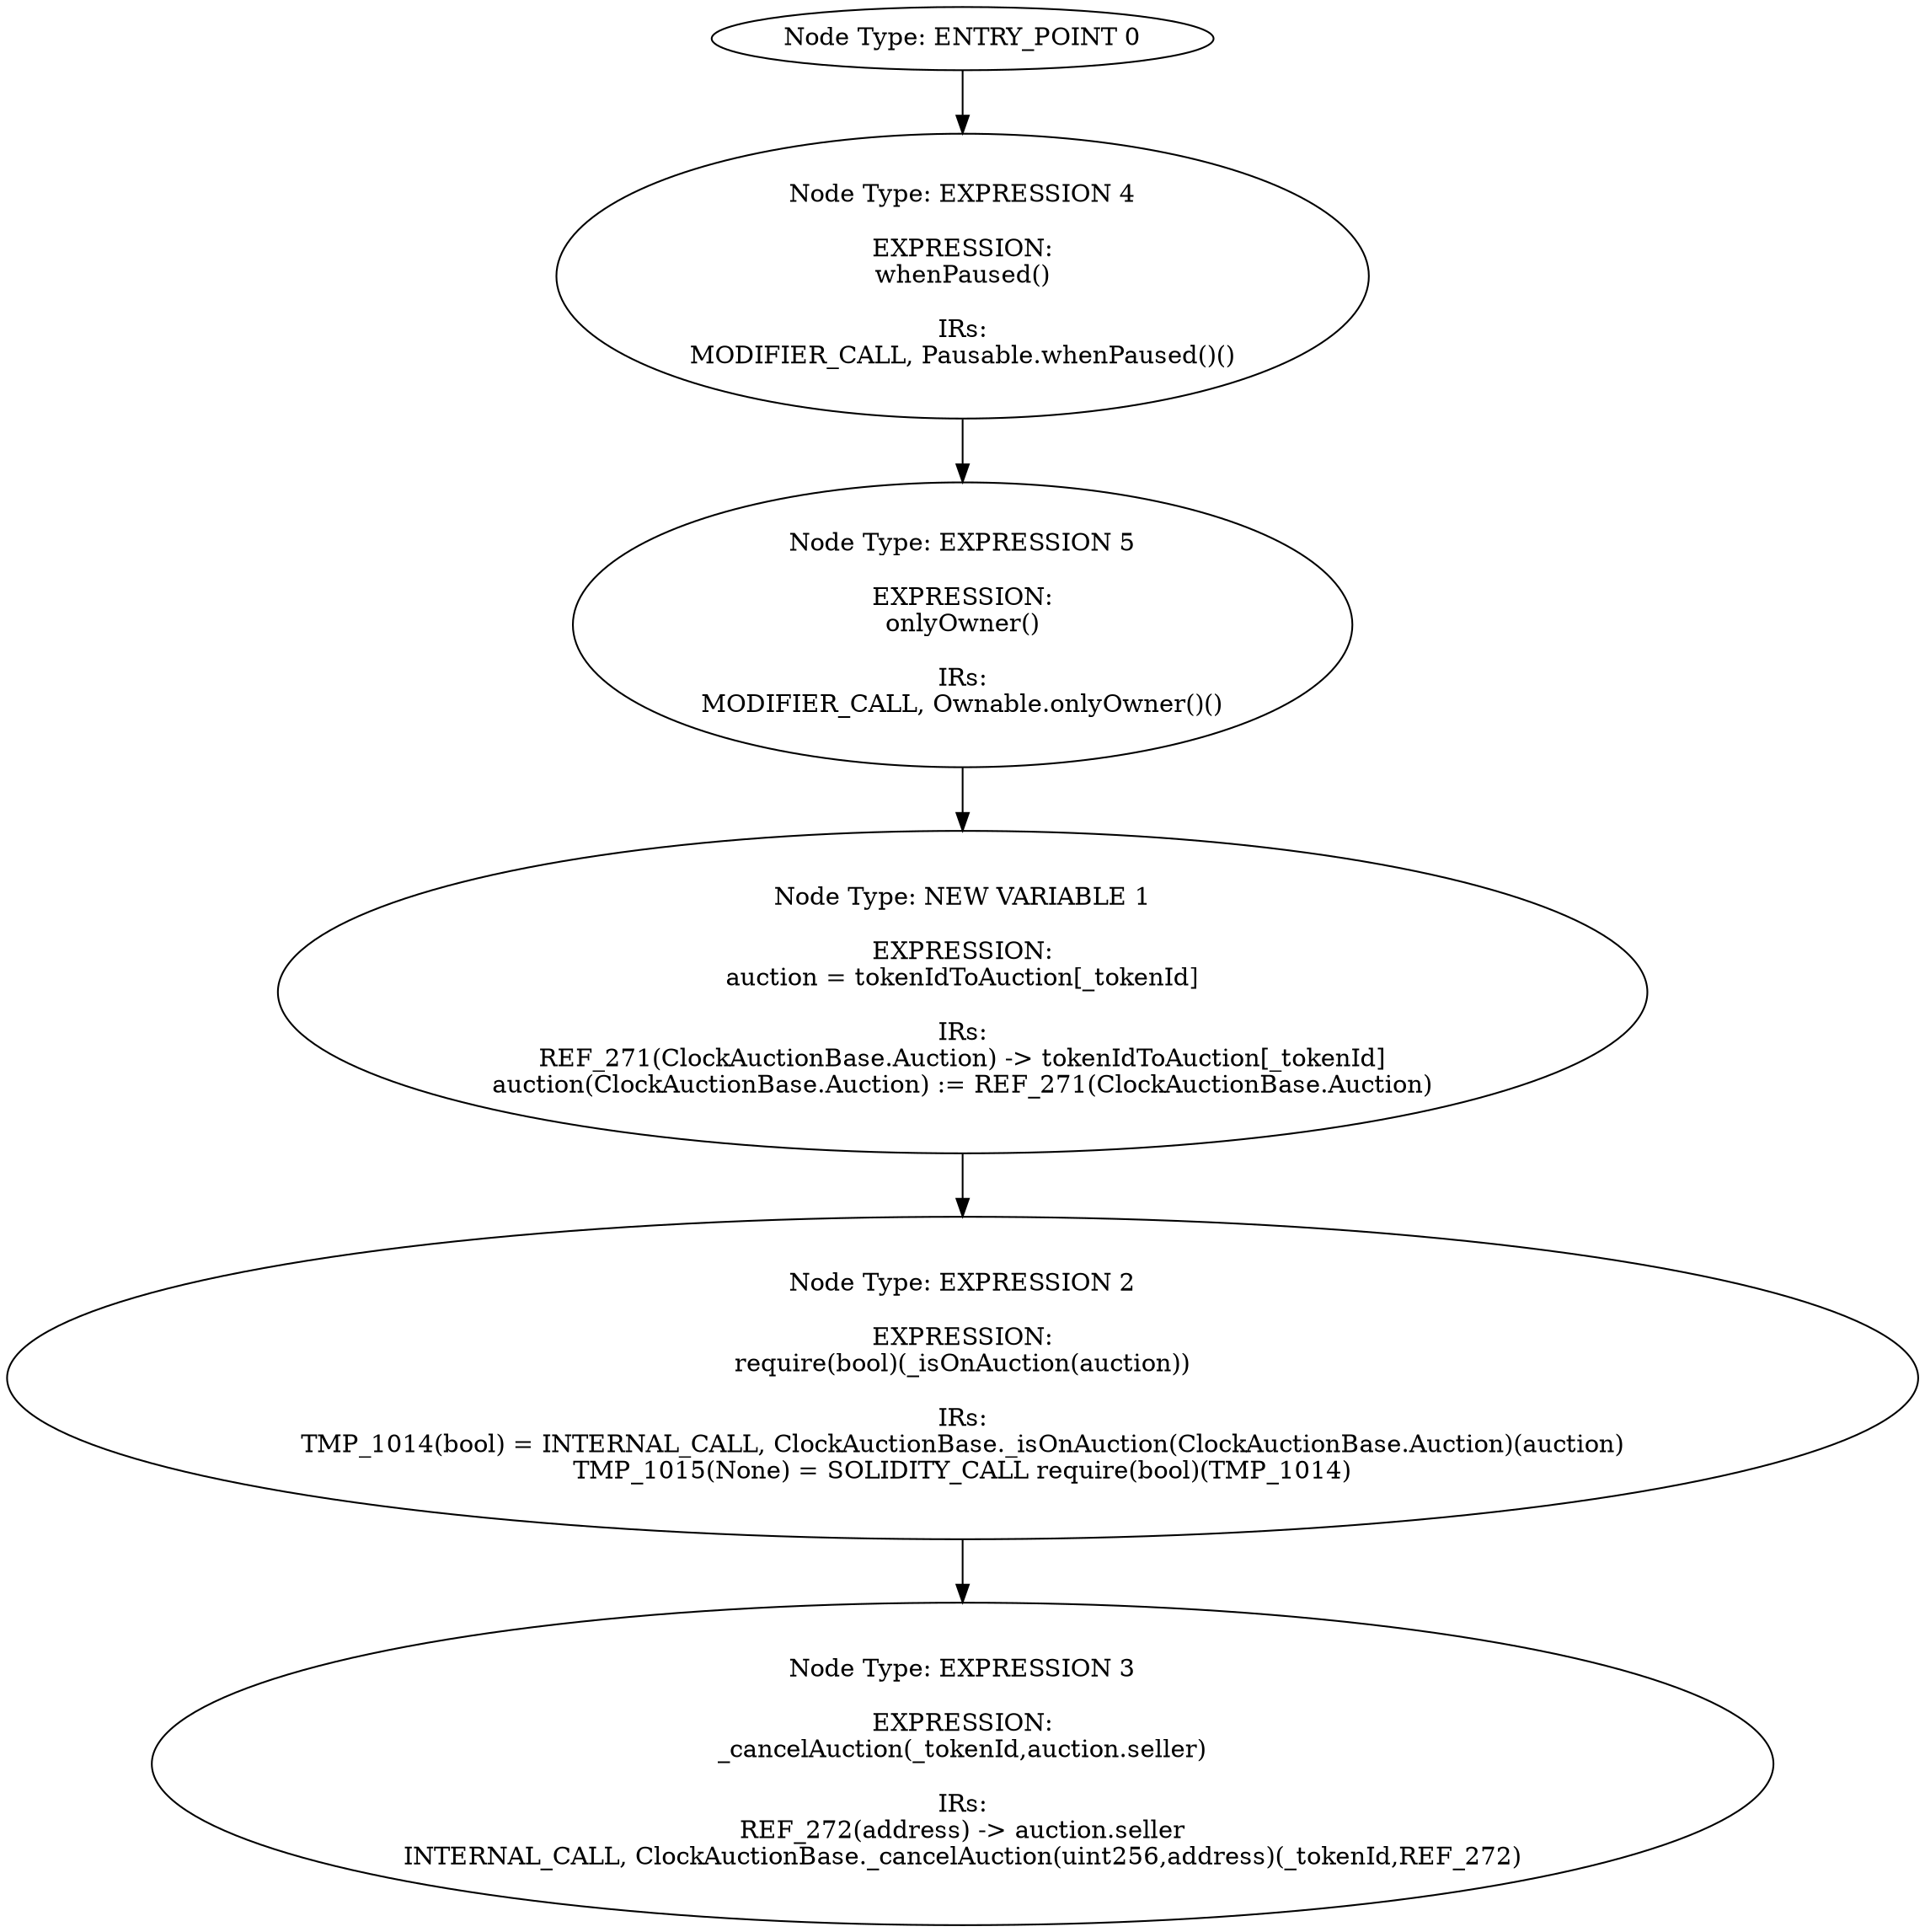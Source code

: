 digraph{
0[label="Node Type: ENTRY_POINT 0
"];
0->4;
1[label="Node Type: NEW VARIABLE 1

EXPRESSION:
auction = tokenIdToAuction[_tokenId]

IRs:
REF_271(ClockAuctionBase.Auction) -> tokenIdToAuction[_tokenId]
auction(ClockAuctionBase.Auction) := REF_271(ClockAuctionBase.Auction)"];
1->2;
2[label="Node Type: EXPRESSION 2

EXPRESSION:
require(bool)(_isOnAuction(auction))

IRs:
TMP_1014(bool) = INTERNAL_CALL, ClockAuctionBase._isOnAuction(ClockAuctionBase.Auction)(auction)
TMP_1015(None) = SOLIDITY_CALL require(bool)(TMP_1014)"];
2->3;
3[label="Node Type: EXPRESSION 3

EXPRESSION:
_cancelAuction(_tokenId,auction.seller)

IRs:
REF_272(address) -> auction.seller
INTERNAL_CALL, ClockAuctionBase._cancelAuction(uint256,address)(_tokenId,REF_272)"];
4[label="Node Type: EXPRESSION 4

EXPRESSION:
whenPaused()

IRs:
MODIFIER_CALL, Pausable.whenPaused()()"];
4->5;
5[label="Node Type: EXPRESSION 5

EXPRESSION:
onlyOwner()

IRs:
MODIFIER_CALL, Ownable.onlyOwner()()"];
5->1;
}
